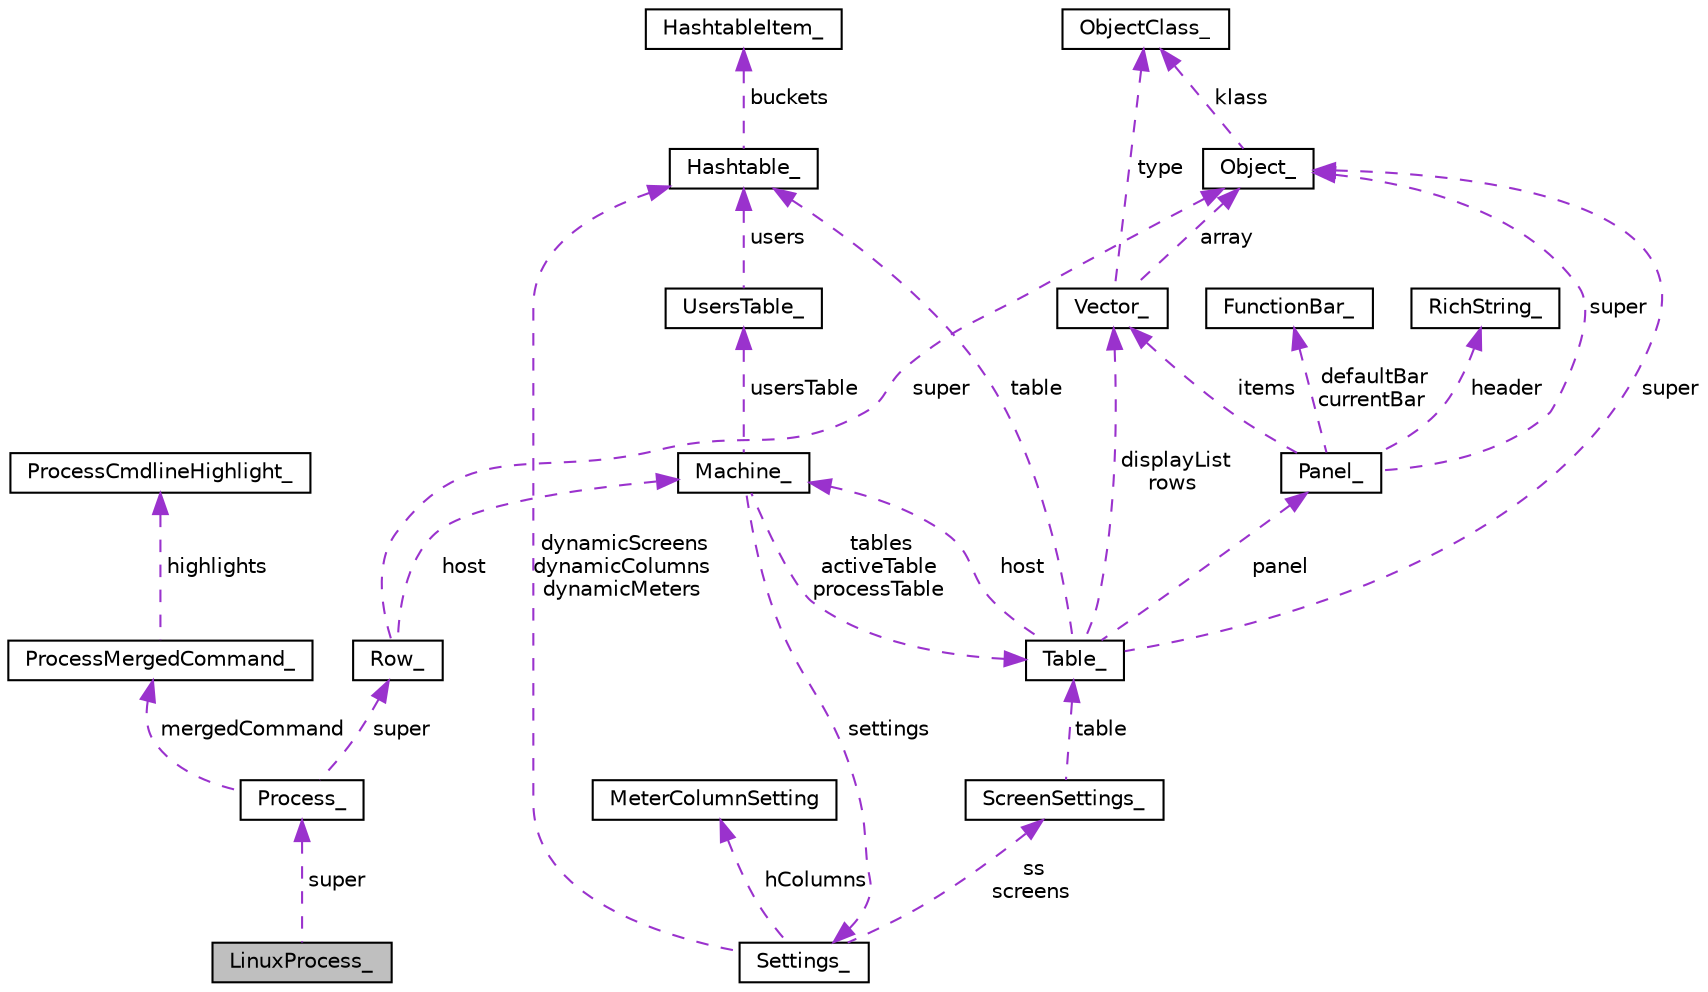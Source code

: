 digraph "LinuxProcess_"
{
  edge [fontname="Helvetica",fontsize="10",labelfontname="Helvetica",labelfontsize="10"];
  node [fontname="Helvetica",fontsize="10",shape=record];
  Node1 [label="LinuxProcess_",height=0.2,width=0.4,color="black", fillcolor="grey75", style="filled", fontcolor="black"];
  Node2 -> Node1 [dir="back",color="darkorchid3",fontsize="10",style="dashed",label=" super" ,fontname="Helvetica"];
  Node2 [label="Process_",height=0.2,width=0.4,color="black", fillcolor="white", style="filled",URL="$structProcess__.html"];
  Node3 -> Node2 [dir="back",color="darkorchid3",fontsize="10",style="dashed",label=" super" ,fontname="Helvetica"];
  Node3 [label="Row_",height=0.2,width=0.4,color="black", fillcolor="white", style="filled",URL="$structRow__.html"];
  Node4 -> Node3 [dir="back",color="darkorchid3",fontsize="10",style="dashed",label=" host" ,fontname="Helvetica"];
  Node4 [label="Machine_",height=0.2,width=0.4,color="black", fillcolor="white", style="filled",URL="$structMachine__.html"];
  Node5 -> Node4 [dir="back",color="darkorchid3",fontsize="10",style="dashed",label=" tables\nactiveTable\nprocessTable" ,fontname="Helvetica"];
  Node5 [label="Table_",height=0.2,width=0.4,color="black", fillcolor="white", style="filled",URL="$structTable__.html"];
  Node6 -> Node5 [dir="back",color="darkorchid3",fontsize="10",style="dashed",label=" displayList\nrows" ,fontname="Helvetica"];
  Node6 [label="Vector_",height=0.2,width=0.4,color="black", fillcolor="white", style="filled",URL="$structVector__.html"];
  Node7 -> Node6 [dir="back",color="darkorchid3",fontsize="10",style="dashed",label=" type" ,fontname="Helvetica"];
  Node7 [label="ObjectClass_",height=0.2,width=0.4,color="black", fillcolor="white", style="filled",URL="$structObjectClass__.html"];
  Node8 -> Node6 [dir="back",color="darkorchid3",fontsize="10",style="dashed",label=" array" ,fontname="Helvetica"];
  Node8 [label="Object_",height=0.2,width=0.4,color="black", fillcolor="white", style="filled",URL="$structObject__.html"];
  Node7 -> Node8 [dir="back",color="darkorchid3",fontsize="10",style="dashed",label=" klass" ,fontname="Helvetica"];
  Node4 -> Node5 [dir="back",color="darkorchid3",fontsize="10",style="dashed",label=" host" ,fontname="Helvetica"];
  Node9 -> Node5 [dir="back",color="darkorchid3",fontsize="10",style="dashed",label=" table" ,fontname="Helvetica"];
  Node9 [label="Hashtable_",height=0.2,width=0.4,color="black", fillcolor="white", style="filled",URL="$structHashtable__.html"];
  Node10 -> Node9 [dir="back",color="darkorchid3",fontsize="10",style="dashed",label=" buckets" ,fontname="Helvetica"];
  Node10 [label="HashtableItem_",height=0.2,width=0.4,color="black", fillcolor="white", style="filled",URL="$structHashtableItem__.html"];
  Node11 -> Node5 [dir="back",color="darkorchid3",fontsize="10",style="dashed",label=" panel" ,fontname="Helvetica"];
  Node11 [label="Panel_",height=0.2,width=0.4,color="black", fillcolor="white", style="filled",URL="$structPanel__.html"];
  Node6 -> Node11 [dir="back",color="darkorchid3",fontsize="10",style="dashed",label=" items" ,fontname="Helvetica"];
  Node12 -> Node11 [dir="back",color="darkorchid3",fontsize="10",style="dashed",label=" header" ,fontname="Helvetica"];
  Node12 [label="RichString_",height=0.2,width=0.4,color="black", fillcolor="white", style="filled",URL="$structRichString__.html"];
  Node13 -> Node11 [dir="back",color="darkorchid3",fontsize="10",style="dashed",label=" defaultBar\ncurrentBar" ,fontname="Helvetica"];
  Node13 [label="FunctionBar_",height=0.2,width=0.4,color="black", fillcolor="white", style="filled",URL="$structFunctionBar__.html"];
  Node8 -> Node11 [dir="back",color="darkorchid3",fontsize="10",style="dashed",label=" super" ,fontname="Helvetica"];
  Node8 -> Node5 [dir="back",color="darkorchid3",fontsize="10",style="dashed",label=" super" ,fontname="Helvetica"];
  Node14 -> Node4 [dir="back",color="darkorchid3",fontsize="10",style="dashed",label=" settings" ,fontname="Helvetica"];
  Node14 [label="Settings_",height=0.2,width=0.4,color="black", fillcolor="white", style="filled",URL="$structSettings__.html"];
  Node15 -> Node14 [dir="back",color="darkorchid3",fontsize="10",style="dashed",label=" ss\nscreens" ,fontname="Helvetica"];
  Node15 [label="ScreenSettings_",height=0.2,width=0.4,color="black", fillcolor="white", style="filled",URL="$structScreenSettings__.html"];
  Node5 -> Node15 [dir="back",color="darkorchid3",fontsize="10",style="dashed",label=" table" ,fontname="Helvetica"];
  Node9 -> Node14 [dir="back",color="darkorchid3",fontsize="10",style="dashed",label=" dynamicScreens\ndynamicColumns\ndynamicMeters" ,fontname="Helvetica"];
  Node16 -> Node14 [dir="back",color="darkorchid3",fontsize="10",style="dashed",label=" hColumns" ,fontname="Helvetica"];
  Node16 [label="MeterColumnSetting",height=0.2,width=0.4,color="black", fillcolor="white", style="filled",URL="$structMeterColumnSetting.html"];
  Node17 -> Node4 [dir="back",color="darkorchid3",fontsize="10",style="dashed",label=" usersTable" ,fontname="Helvetica"];
  Node17 [label="UsersTable_",height=0.2,width=0.4,color="black", fillcolor="white", style="filled",URL="$structUsersTable__.html"];
  Node9 -> Node17 [dir="back",color="darkorchid3",fontsize="10",style="dashed",label=" users" ,fontname="Helvetica"];
  Node8 -> Node3 [dir="back",color="darkorchid3",fontsize="10",style="dashed",label=" super" ,fontname="Helvetica"];
  Node18 -> Node2 [dir="back",color="darkorchid3",fontsize="10",style="dashed",label=" mergedCommand" ,fontname="Helvetica"];
  Node18 [label="ProcessMergedCommand_",height=0.2,width=0.4,color="black", fillcolor="white", style="filled",URL="$structProcessMergedCommand__.html"];
  Node19 -> Node18 [dir="back",color="darkorchid3",fontsize="10",style="dashed",label=" highlights" ,fontname="Helvetica"];
  Node19 [label="ProcessCmdlineHighlight_",height=0.2,width=0.4,color="black", fillcolor="white", style="filled",URL="$structProcessCmdlineHighlight__.html"];
}
